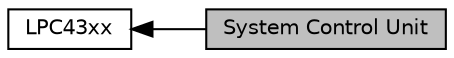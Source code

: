 digraph "System Control Unit"
{
  edge [fontname="Helvetica",fontsize="10",labelfontname="Helvetica",labelfontsize="10"];
  node [fontname="Helvetica",fontsize="10",shape=record];
  rankdir=LR;
  Node0 [label="System Control Unit",height=0.2,width=0.4,color="black", fillcolor="grey75", style="filled", fontcolor="black"];
  Node1 [label="LPC43xx",height=0.2,width=0.4,color="black", fillcolor="white", style="filled",URL="$group__LPC43xx.html",tooltip="Libraries for NXP Semiconductors LPC43xx series. "];
  Node1->Node0 [shape=plaintext, dir="back", style="solid"];
}
